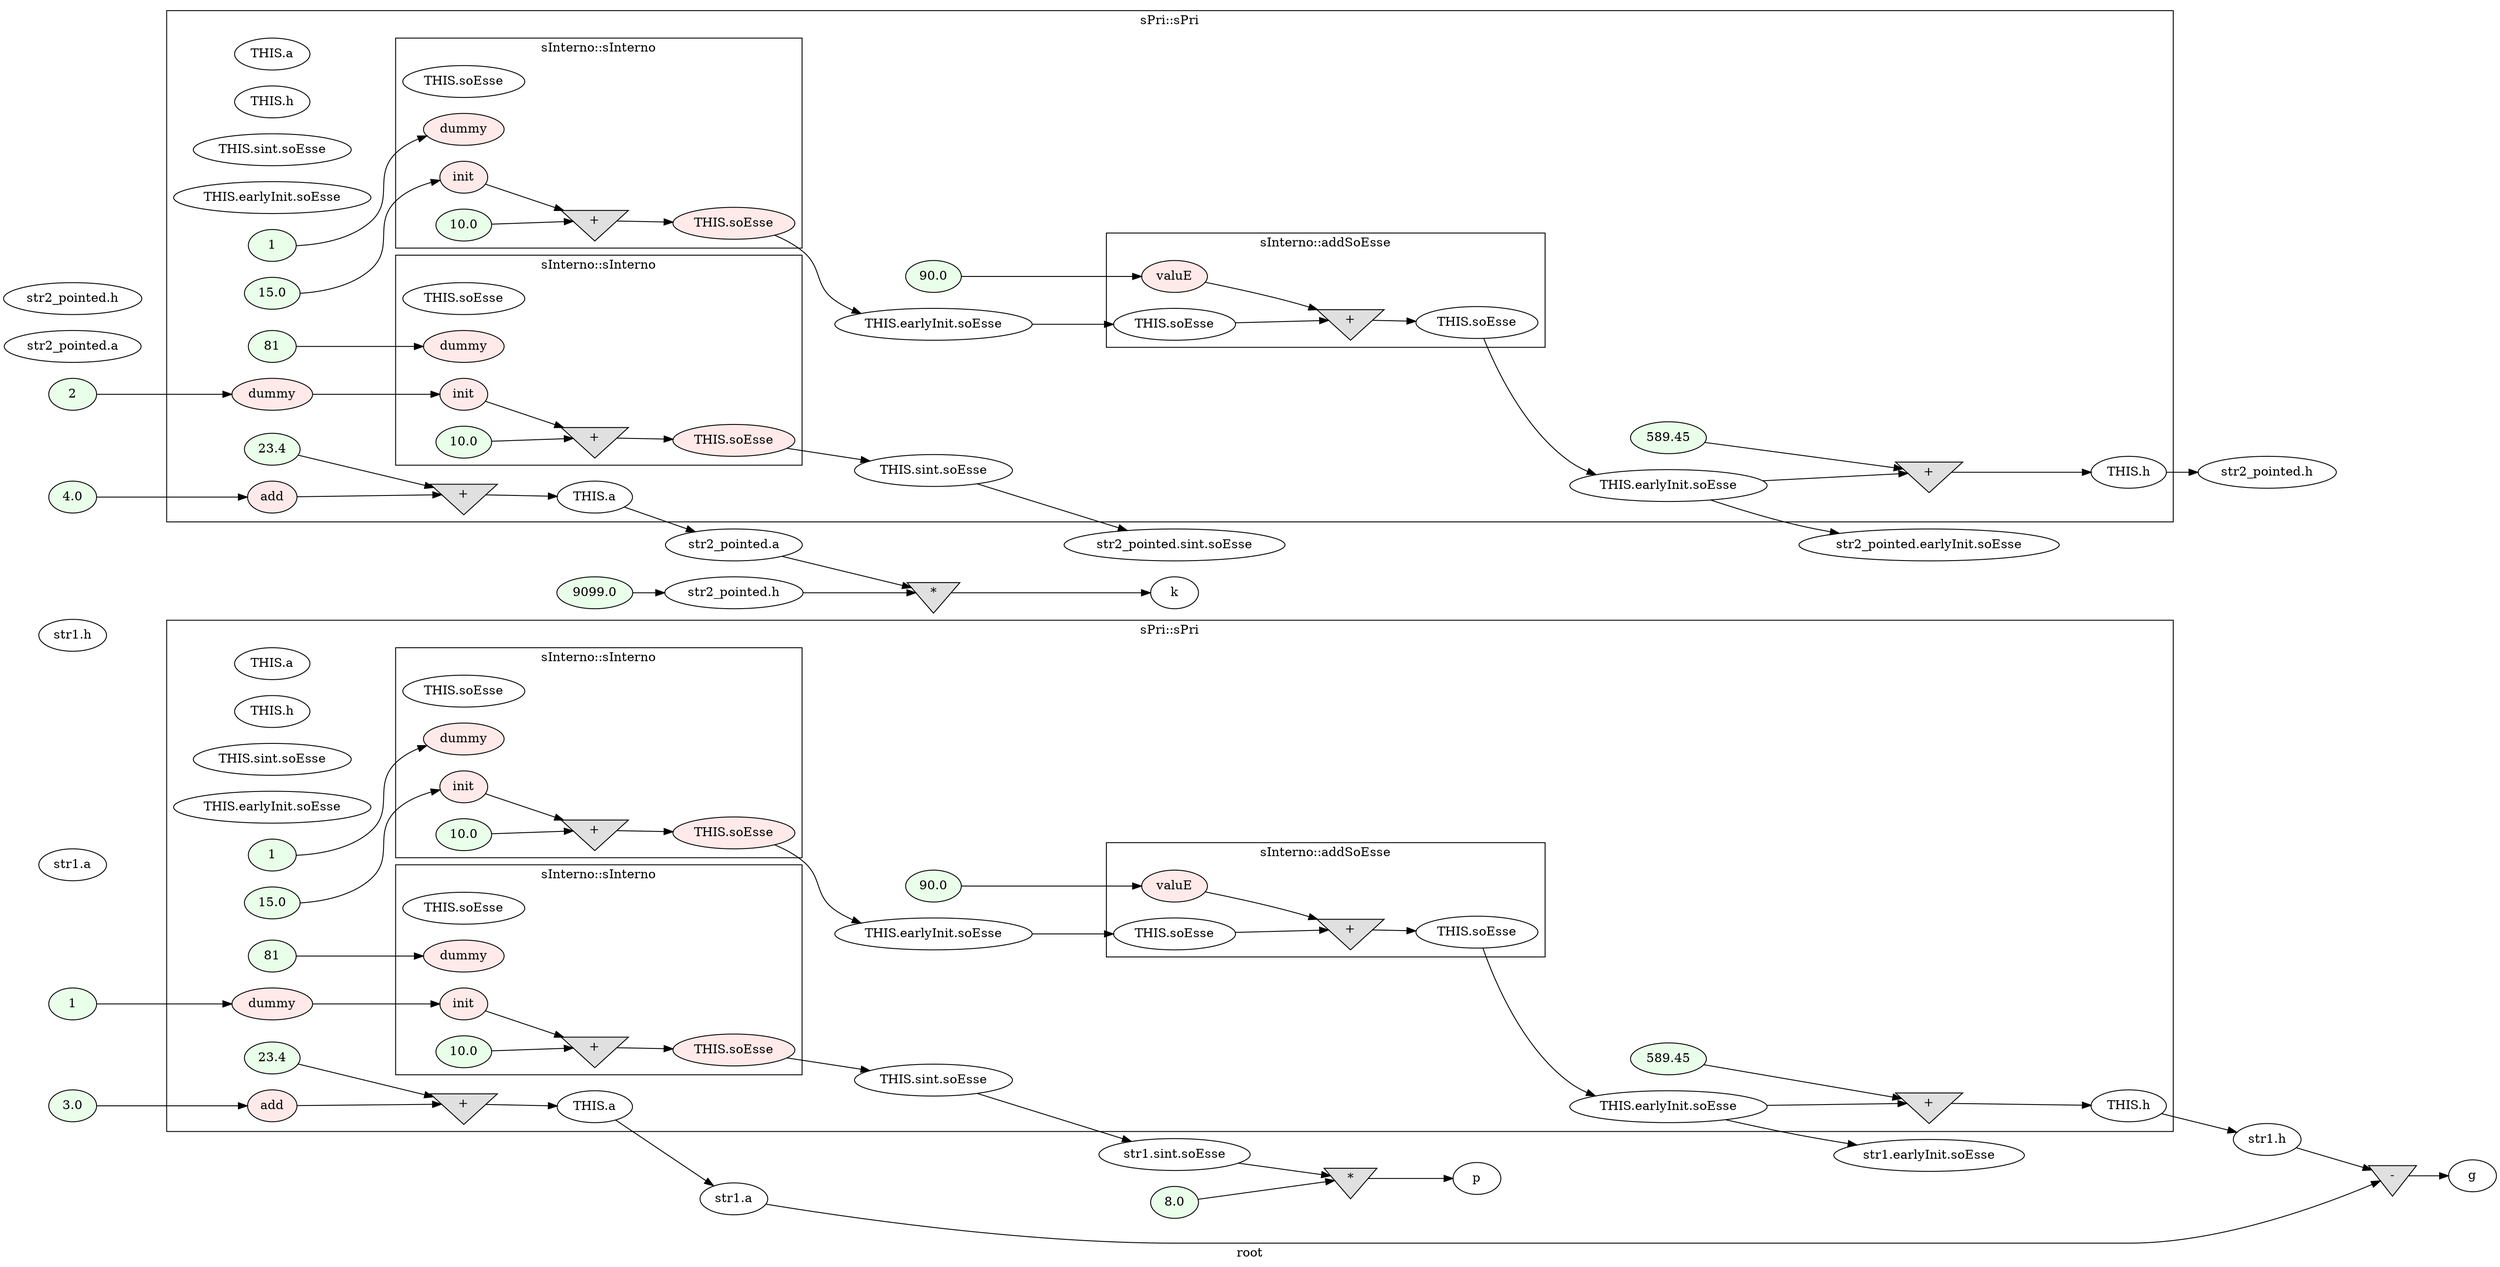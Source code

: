 digraph G
{
rankdir=LR;
label = "root";
	node_000046 [ label = "3.0", style=filled, fillcolor="#E9FFE9", startingline=39 ]
	node_000047 [ label = "1", style=filled, fillcolor="#E9FFE9", startingline=39 ]
	node_000048 [ label = "str1.a", startingline=39 ]
	node_000049 [ label = "str1.h", startingline=39 ]
	node_000085 [ label = "str1.a", startingline=39 ]
	node_000086 [ label = "str1.h", startingline=39 ]
	node_000087 [ label = "str1.sint.soEsse", startingline=39 ]
	node_000088 [ label = "str1.earlyInit.soEsse", startingline=39 ]
	node_000089 [ label = "4.0", style=filled, fillcolor="#E9FFE9", startingline=40 ]
	node_000090 [ label = "2", style=filled, fillcolor="#E9FFE9", startingline=40 ]
	node_000091 [ label = "str2_pointed.a", startingline=40 ]
	node_000092 [ label = "str2_pointed.h", startingline=40 ]
	node_000128 [ label = "str2_pointed.a", startingline=40 ]
	node_000129 [ label = "str2_pointed.h", startingline=40 ]
	node_000130 [ label = "str2_pointed.sint.soEsse", startingline=40 ]
	node_000131 [ label = "str2_pointed.earlyInit.soEsse", startingline=40 ]
	node_000132 [ label = "9099.0", style=filled, fillcolor="#E9FFE9", startingline=42 ]
	node_000133 [ label = "str2_pointed.h", startingline=42 ]
	node_000134 [ label = "8.0", style=filled, fillcolor="#E9FFE9", startingline=44 ]
	node_000135 [ label = "*", shape=invtriangle, style=filled, fillcolor="#E0E0E0", startingline=44 ]
	node_000136 [ label = "p", startingline=44 ]
	node_000137 [ label = "-", shape=invtriangle, style=filled, fillcolor="#E0E0E0", startingline=46 ]
	node_000138 [ label = "g", startingline=46 ]
	node_000139 [ label = "*", shape=invtriangle, style=filled, fillcolor="#E0E0E0", startingline=47 ]
	node_000140 [ label = "k", startingline=47 ]
subgraph cluster_1 {
label = "sPri::sPri";
parent = "G";
startingline = 39;
	node_000050 [ label = "THIS.a", startingline=28 ]
	node_000051 [ label = "THIS.h", startingline=28 ]
	node_000052 [ label = "THIS.sint.soEsse", startingline=28 ]
	node_000053 [ label = "THIS.earlyInit.soEsse", startingline=28 ]
	node_000054 [ label = "add", style=filled, fillcolor="#FFE9E9", startingline=28 ]
	node_000055 [ label = "dummy", style=filled, fillcolor="#FFE9E9", startingline=28 ]
	node_000056 [ label = "1", style=filled, fillcolor="#E9FFE9", startingline=29 ]
	node_000057 [ label = "15.0", style=filled, fillcolor="#E9FFE9", startingline=29 ]
	node_000058 [ label = "THIS.earlyInit.soEsse", startingline=29 ]
	node_000059 [ label = "81", style=filled, fillcolor="#E9FFE9", startingline=30 ]
	node_000060 [ label = "THIS.sint.soEsse", startingline=30 ]
	node_000061 [ label = "23.4", style=filled, fillcolor="#E9FFE9", startingline=32 ]
	node_000062 [ label = "+", shape=invtriangle, style=filled, fillcolor="#E0E0E0", startingline=32 ]
	node_000063 [ label = "THIS.a", startingline=32 ]
	node_000064 [ label = "90.0", style=filled, fillcolor="#E9FFE9", startingline=33 ]
	node_000065 [ label = "THIS.earlyInit.soEsse", startingline=33 ]
	node_000066 [ label = "589.45", style=filled, fillcolor="#E9FFE9", startingline=34 ]
	node_000067 [ label = "+", shape=invtriangle, style=filled, fillcolor="#E0E0E0", startingline=34 ]
	node_000068 [ label = "THIS.h", startingline=34 ]
subgraph cluster_2 {
label = "sInterno::sInterno";
parent = "cluster_1";
startingline = 29;
	node_000069 [ label = "THIS.soEsse", startingline=2 ]
	node_000070 [ label = "dummy", style=filled, fillcolor="#FFE9E9", startingline=2 ]
	node_000071 [ label = "init", style=filled, fillcolor="#FFE9E9", startingline=2 ]
	node_000072 [ label = "10.0", style=filled, fillcolor="#E9FFE9", startingline=11 ]
	node_000073 [ label = "+", shape=invtriangle, style=filled, fillcolor="#E0E0E0", startingline=11 ]
	node_000074 [ label = "THIS.soEsse", style=filled, fillcolor="#FFE9E9", startingline=11 ]
}
subgraph cluster_3 {
label = "sInterno::sInterno";
parent = "cluster_1";
startingline = 30;
	node_000075 [ label = "THIS.soEsse", startingline=2 ]
	node_000076 [ label = "dummy", style=filled, fillcolor="#FFE9E9", startingline=2 ]
	node_000077 [ label = "init", style=filled, fillcolor="#FFE9E9", startingline=2 ]
	node_000078 [ label = "10.0", style=filled, fillcolor="#E9FFE9", startingline=11 ]
	node_000079 [ label = "+", shape=invtriangle, style=filled, fillcolor="#E0E0E0", startingline=11 ]
	node_000080 [ label = "THIS.soEsse", style=filled, fillcolor="#FFE9E9", startingline=11 ]
}
subgraph cluster_4 {
label = "sInterno::addSoEsse";
parent = "cluster_1";
startingline = 33;
	node_000081 [ label = "THIS.soEsse", startingline=2 ]
	node_000082 [ label = "valuE", style=filled, fillcolor="#FFE9E9", startingline=2 ]
	node_000083 [ label = "+", shape=invtriangle, style=filled, fillcolor="#E0E0E0", startingline=16 ]
	node_000084 [ label = "THIS.soEsse", startingline=16 ]
}
}
subgraph cluster_5 {
label = "sPri::sPri";
parent = "G";
startingline = 40;
	node_000093 [ label = "THIS.a", startingline=28 ]
	node_000094 [ label = "THIS.h", startingline=28 ]
	node_000095 [ label = "THIS.sint.soEsse", startingline=28 ]
	node_000096 [ label = "THIS.earlyInit.soEsse", startingline=28 ]
	node_000097 [ label = "add", style=filled, fillcolor="#FFE9E9", startingline=28 ]
	node_000098 [ label = "dummy", style=filled, fillcolor="#FFE9E9", startingline=28 ]
	node_000099 [ label = "1", style=filled, fillcolor="#E9FFE9", startingline=29 ]
	node_000100 [ label = "15.0", style=filled, fillcolor="#E9FFE9", startingline=29 ]
	node_000101 [ label = "THIS.earlyInit.soEsse", startingline=29 ]
	node_000102 [ label = "81", style=filled, fillcolor="#E9FFE9", startingline=30 ]
	node_000103 [ label = "THIS.sint.soEsse", startingline=30 ]
	node_000104 [ label = "23.4", style=filled, fillcolor="#E9FFE9", startingline=32 ]
	node_000105 [ label = "+", shape=invtriangle, style=filled, fillcolor="#E0E0E0", startingline=32 ]
	node_000106 [ label = "THIS.a", startingline=32 ]
	node_000107 [ label = "90.0", style=filled, fillcolor="#E9FFE9", startingline=33 ]
	node_000108 [ label = "THIS.earlyInit.soEsse", startingline=33 ]
	node_000109 [ label = "589.45", style=filled, fillcolor="#E9FFE9", startingline=34 ]
	node_000110 [ label = "+", shape=invtriangle, style=filled, fillcolor="#E0E0E0", startingline=34 ]
	node_000111 [ label = "THIS.h", startingline=34 ]
subgraph cluster_6 {
label = "sInterno::sInterno";
parent = "cluster_5";
startingline = 29;
	node_000112 [ label = "THIS.soEsse", startingline=2 ]
	node_000113 [ label = "dummy", style=filled, fillcolor="#FFE9E9", startingline=2 ]
	node_000114 [ label = "init", style=filled, fillcolor="#FFE9E9", startingline=2 ]
	node_000115 [ label = "10.0", style=filled, fillcolor="#E9FFE9", startingline=11 ]
	node_000116 [ label = "+", shape=invtriangle, style=filled, fillcolor="#E0E0E0", startingline=11 ]
	node_000117 [ label = "THIS.soEsse", style=filled, fillcolor="#FFE9E9", startingline=11 ]
}
subgraph cluster_7 {
label = "sInterno::sInterno";
parent = "cluster_5";
startingline = 30;
	node_000118 [ label = "THIS.soEsse", startingline=2 ]
	node_000119 [ label = "dummy", style=filled, fillcolor="#FFE9E9", startingline=2 ]
	node_000120 [ label = "init", style=filled, fillcolor="#FFE9E9", startingline=2 ]
	node_000121 [ label = "10.0", style=filled, fillcolor="#E9FFE9", startingline=11 ]
	node_000122 [ label = "+", shape=invtriangle, style=filled, fillcolor="#E0E0E0", startingline=11 ]
	node_000123 [ label = "THIS.soEsse", style=filled, fillcolor="#FFE9E9", startingline=11 ]
}
subgraph cluster_8 {
label = "sInterno::addSoEsse";
parent = "cluster_5";
startingline = 33;
	node_000124 [ label = "THIS.soEsse", startingline=2 ]
	node_000125 [ label = "valuE", style=filled, fillcolor="#FFE9E9", startingline=2 ]
	node_000126 [ label = "+", shape=invtriangle, style=filled, fillcolor="#E0E0E0", startingline=16 ]
	node_000127 [ label = "THIS.soEsse", startingline=16 ]
}
}
	node_000046 -> node_000054
	node_000047 -> node_000055
	node_000085 -> node_000137
	node_000086 -> node_000137
	node_000087 -> node_000135
	node_000089 -> node_000097
	node_000090 -> node_000098
	node_000128 -> node_000139
	node_000132 -> node_000133
	node_000133 -> node_000139
	node_000134 -> node_000135
	node_000135 -> node_000136
	node_000137 -> node_000138
	node_000139 -> node_000140
	node_000054 -> node_000062
	node_000055 -> node_000077
	node_000056 -> node_000070
	node_000057 -> node_000071
	node_000058 -> node_000081
	node_000059 -> node_000076
	node_000060 -> node_000087
	node_000061 -> node_000062
	node_000062 -> node_000063
	node_000063 -> node_000085
	node_000064 -> node_000082
	node_000065 -> node_000067
	node_000065 -> node_000088
	node_000066 -> node_000067
	node_000067 -> node_000068
	node_000068 -> node_000086
	node_000071 -> node_000073
	node_000072 -> node_000073
	node_000073 -> node_000074
	node_000074 -> node_000058
	node_000077 -> node_000079
	node_000078 -> node_000079
	node_000079 -> node_000080
	node_000080 -> node_000060
	node_000081 -> node_000083
	node_000082 -> node_000083
	node_000083 -> node_000084
	node_000084 -> node_000065
	node_000097 -> node_000105
	node_000098 -> node_000120
	node_000099 -> node_000113
	node_000100 -> node_000114
	node_000101 -> node_000124
	node_000102 -> node_000119
	node_000103 -> node_000130
	node_000104 -> node_000105
	node_000105 -> node_000106
	node_000106 -> node_000128
	node_000107 -> node_000125
	node_000108 -> node_000110
	node_000108 -> node_000131
	node_000109 -> node_000110
	node_000110 -> node_000111
	node_000111 -> node_000129
	node_000114 -> node_000116
	node_000115 -> node_000116
	node_000116 -> node_000117
	node_000117 -> node_000101
	node_000120 -> node_000122
	node_000121 -> node_000122
	node_000122 -> node_000123
	node_000123 -> node_000103
	node_000124 -> node_000126
	node_000125 -> node_000126
	node_000126 -> node_000127
	node_000127 -> node_000108
}
